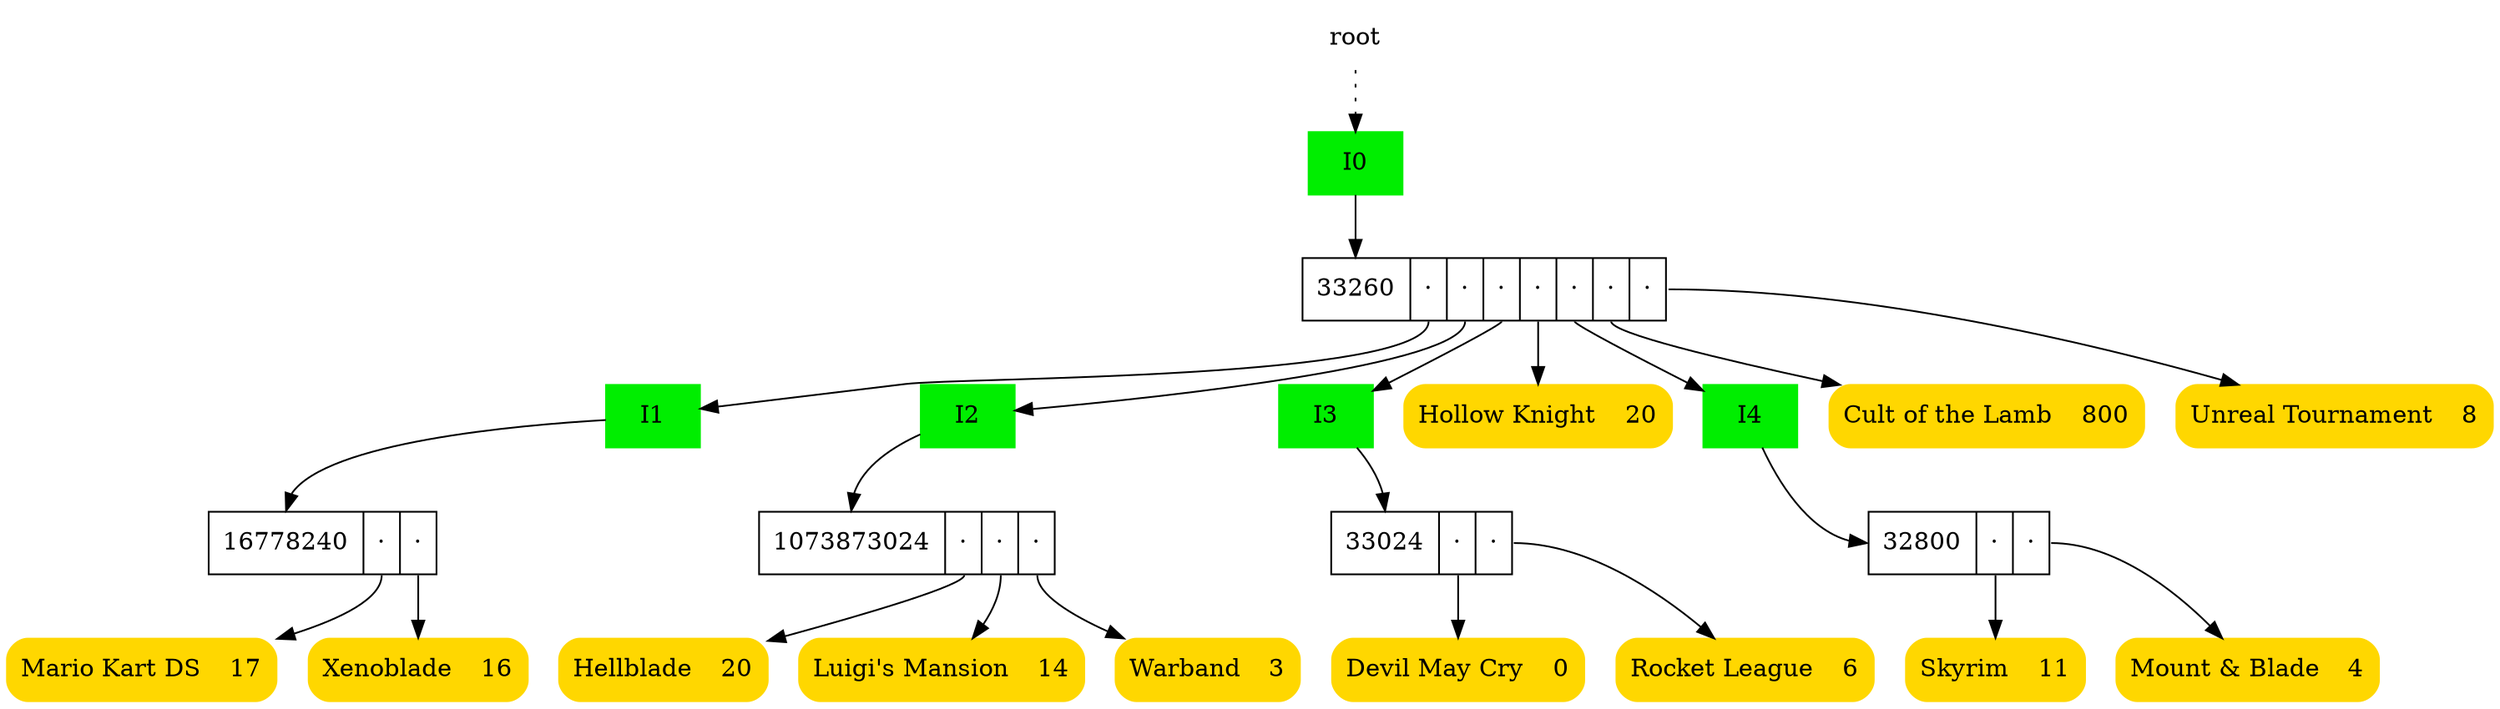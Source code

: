digraph {
	root [shape=plaintext];
	root -> I0 [style=dotted];
	I0 [style=filled shape=box color=green2];
	C0 [shape=record label="<bmp> 33260|<i0> ·|<i1> ·|<i2> ·|<i3> ·|<i4> ·|<i5> ·|<i6> ·"];
	I0 -> C0:bmp;
	C0:i0 -> I1;
	I1 [style=filled shape=box color=green2];
	C1 [shape=record label="<bmp> 16778240|<i0> ·|<i1> ·"];
	I1 -> C1:bmp;
	V0 [shape=Mrecord label="<key> Mario Kart DS|<val> 17" style=filled color=gold];
	C1:i0 -> V0;
	V1 [shape=Mrecord label="<key> Xenoblade|<val> 16" style=filled color=gold];
	C1:i1 -> V1;
	C0:i1 -> I2;
	I2 [style=filled shape=box color=green2];
	C2 [shape=record label="<bmp> 1073873024|<i0> ·|<i1> ·|<i2> ·"];
	I2 -> C2:bmp;
	V2 [shape=Mrecord label="<key> Hellblade|<val> 20" style=filled color=gold];
	C2:i0 -> V2;
	V3 [shape=Mrecord label="<key> Luigi's Mansion|<val> 14" style=filled color=gold];
	C2:i1 -> V3;
	V4 [shape=Mrecord label="<key> Warband|<val> 3" style=filled color=gold];
	C2:i2 -> V4;
	C0:i2 -> I3;
	I3 [style=filled shape=box color=green2];
	C3 [shape=record label="<bmp> 33024|<i0> ·|<i1> ·"];
	I3 -> C3:bmp;
	V5 [shape=Mrecord label="<key> Devil May Cry|<val> 0" style=filled color=gold];
	C3:i0 -> V5;
	V6 [shape=Mrecord label="<key> Rocket League|<val> 6" style=filled color=gold];
	C3:i1 -> V6;
	V7 [shape=Mrecord label="<key> Hollow Knight|<val> 20" style=filled color=gold];
	C0:i3 -> V7;
	C0:i4 -> I4;
	I4 [style=filled shape=box color=green2];
	C4 [shape=record label="<bmp> 32800|<i0> ·|<i1> ·"];
	I4 -> C4:bmp;
	V8 [shape=Mrecord label="<key> Skyrim|<val> 11" style=filled color=gold];
	C4:i0 -> V8;
	V9 [shape=Mrecord label="<key> Mount & Blade|<val> 4" style=filled color=gold];
	C4:i1 -> V9;
	V10 [shape=Mrecord label="<key> Cult of the Lamb|<val> 800" style=filled color=gold];
	C0:i5 -> V10;
	V11 [shape=Mrecord label="<key> Unreal Tournament|<val> 8" style=filled color=gold];
	C0:i6 -> V11;
}
